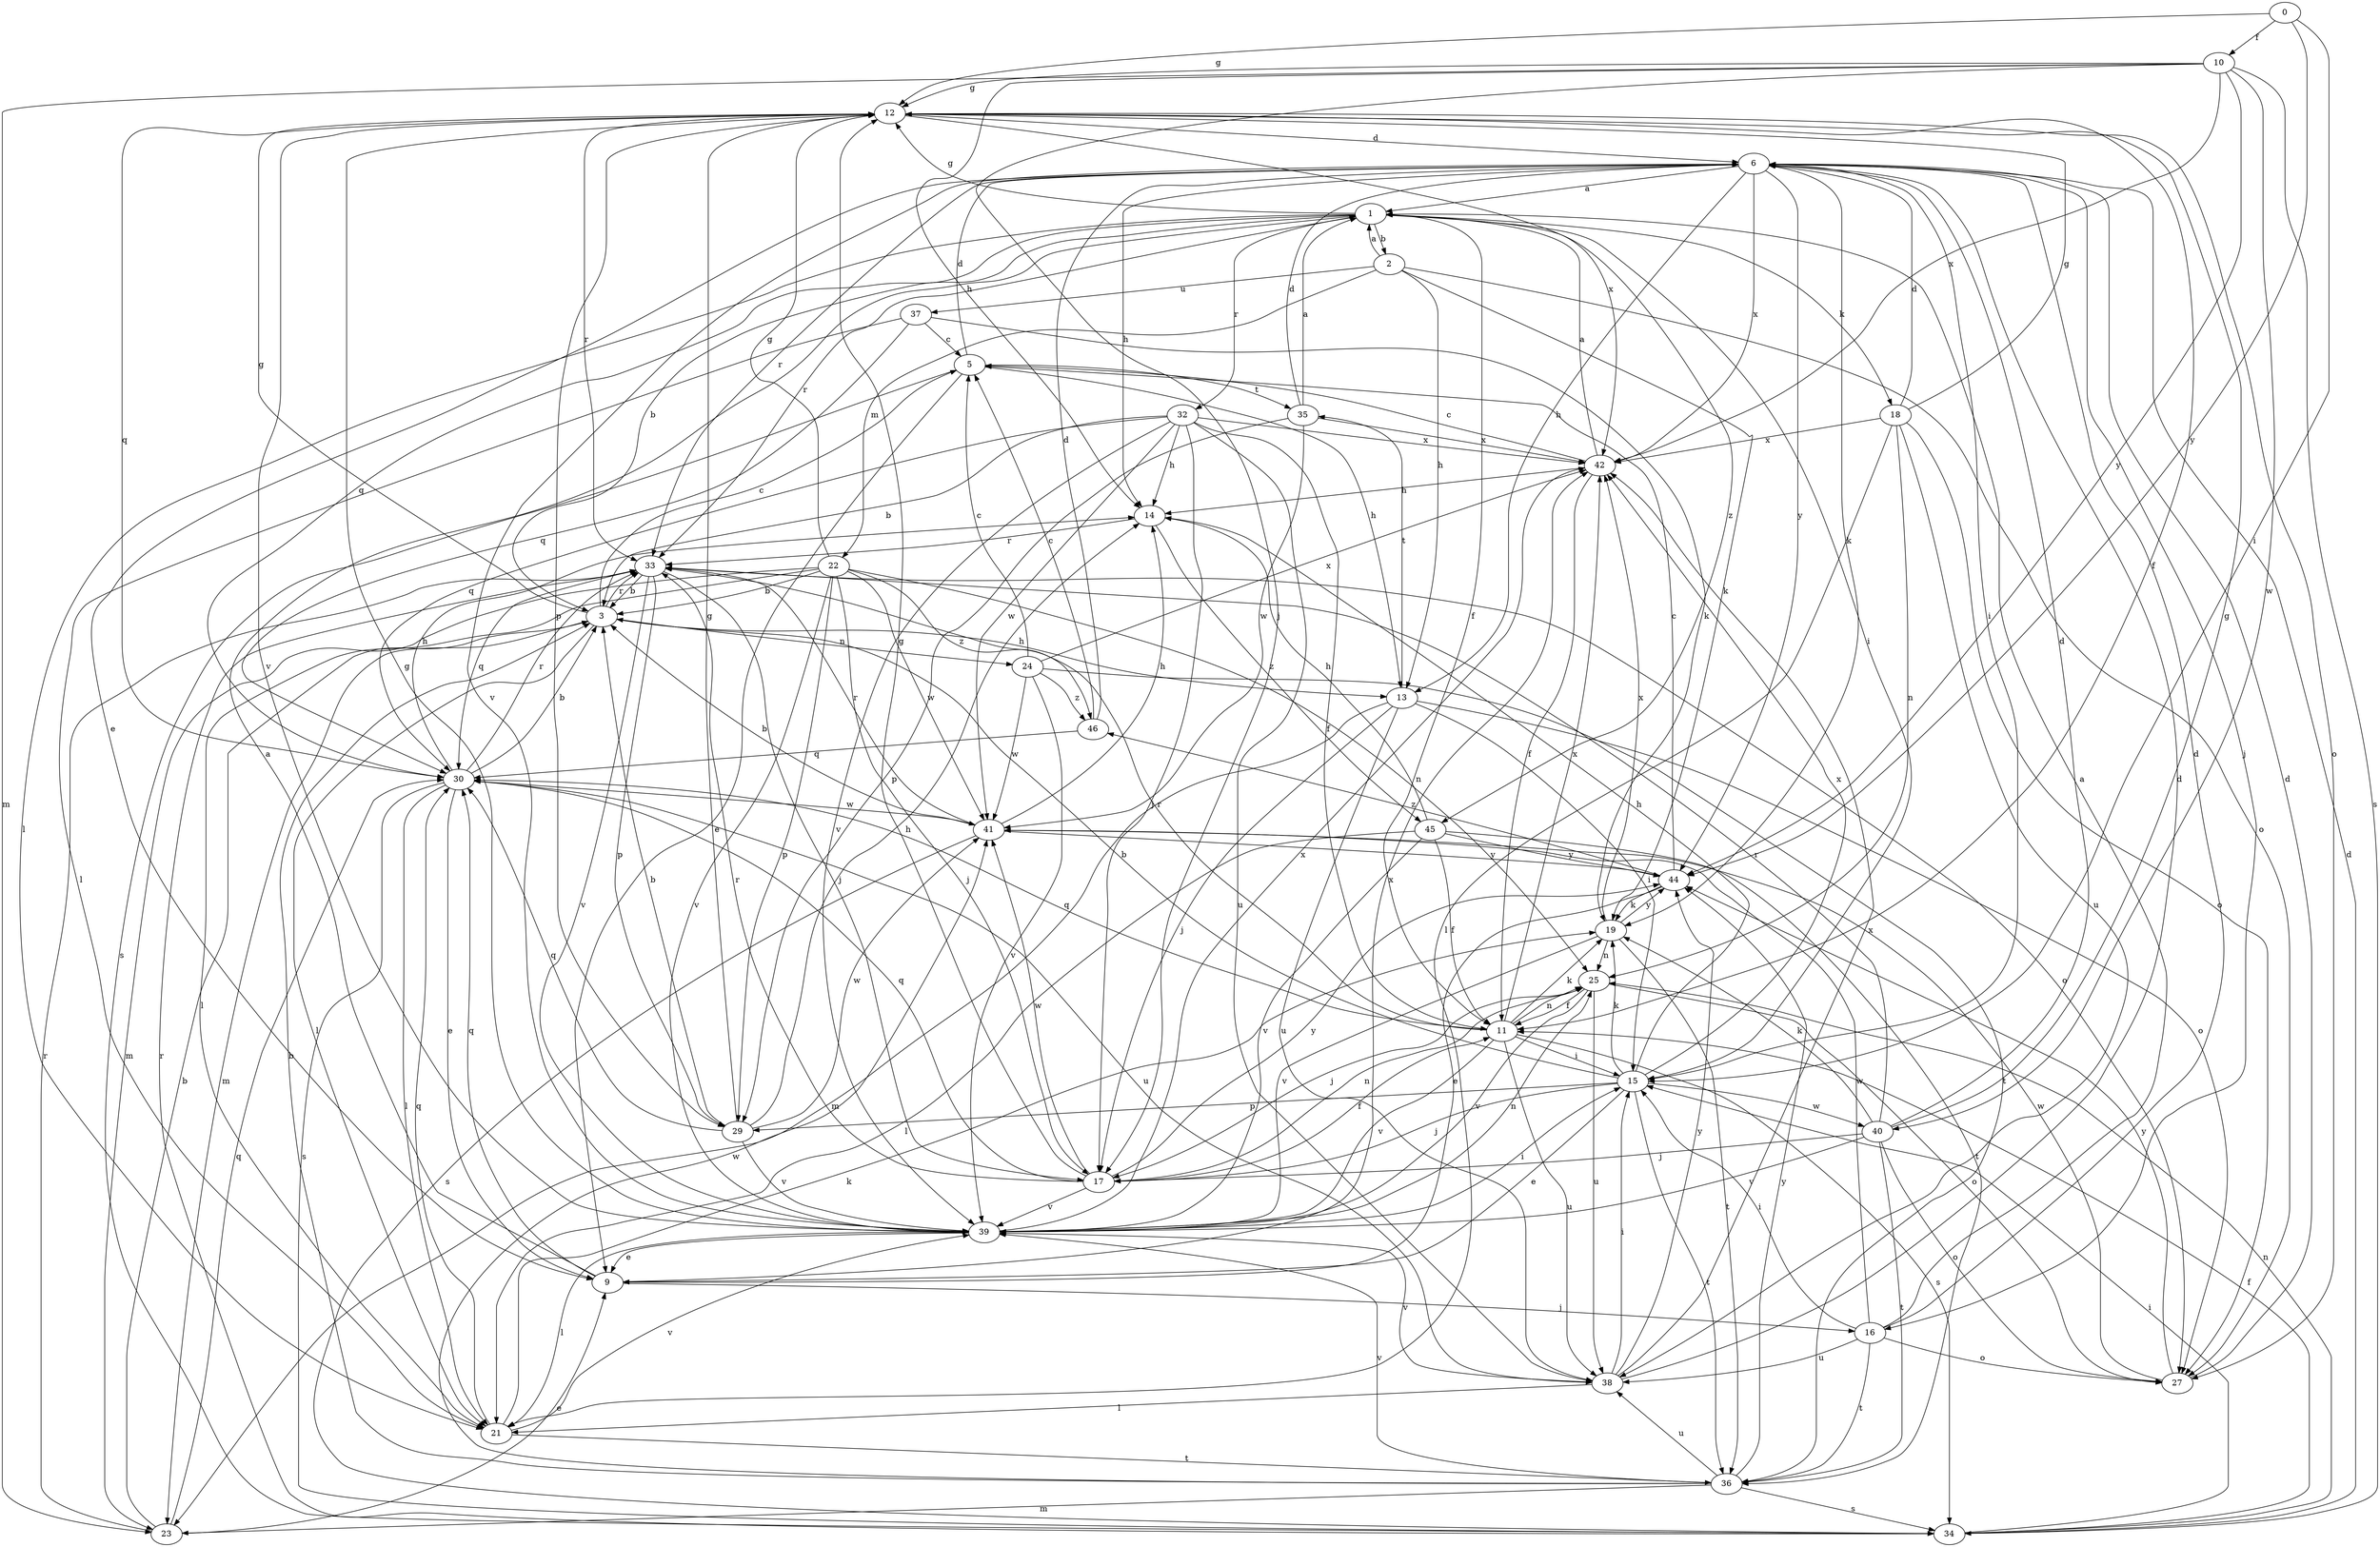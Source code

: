 strict digraph  {
0;
1;
2;
3;
5;
6;
9;
10;
11;
12;
13;
14;
15;
16;
17;
18;
19;
21;
22;
23;
24;
25;
27;
29;
30;
32;
33;
34;
35;
36;
37;
38;
39;
40;
41;
42;
44;
45;
46;
0 -> 10  [label=f];
0 -> 12  [label=g];
0 -> 15  [label=i];
0 -> 44  [label=y];
1 -> 2  [label=b];
1 -> 3  [label=b];
1 -> 11  [label=f];
1 -> 12  [label=g];
1 -> 15  [label=i];
1 -> 18  [label=k];
1 -> 21  [label=l];
1 -> 30  [label=q];
1 -> 32  [label=r];
1 -> 33  [label=r];
1 -> 45  [label=z];
2 -> 1  [label=a];
2 -> 13  [label=h];
2 -> 19  [label=k];
2 -> 22  [label=m];
2 -> 27  [label=o];
2 -> 37  [label=u];
3 -> 5  [label=c];
3 -> 12  [label=g];
3 -> 13  [label=h];
3 -> 21  [label=l];
3 -> 23  [label=m];
3 -> 24  [label=n];
3 -> 33  [label=r];
5 -> 6  [label=d];
5 -> 9  [label=e];
5 -> 13  [label=h];
5 -> 34  [label=s];
5 -> 35  [label=t];
6 -> 1  [label=a];
6 -> 9  [label=e];
6 -> 13  [label=h];
6 -> 14  [label=h];
6 -> 15  [label=i];
6 -> 16  [label=j];
6 -> 19  [label=k];
6 -> 33  [label=r];
6 -> 39  [label=v];
6 -> 42  [label=x];
6 -> 44  [label=y];
9 -> 1  [label=a];
9 -> 16  [label=j];
9 -> 30  [label=q];
9 -> 42  [label=x];
10 -> 12  [label=g];
10 -> 14  [label=h];
10 -> 17  [label=j];
10 -> 23  [label=m];
10 -> 34  [label=s];
10 -> 40  [label=w];
10 -> 42  [label=x];
10 -> 44  [label=y];
11 -> 15  [label=i];
11 -> 19  [label=k];
11 -> 25  [label=n];
11 -> 30  [label=q];
11 -> 33  [label=r];
11 -> 34  [label=s];
11 -> 38  [label=u];
11 -> 39  [label=v];
11 -> 42  [label=x];
12 -> 6  [label=d];
12 -> 11  [label=f];
12 -> 27  [label=o];
12 -> 29  [label=p];
12 -> 30  [label=q];
12 -> 33  [label=r];
12 -> 39  [label=v];
12 -> 42  [label=x];
13 -> 15  [label=i];
13 -> 17  [label=j];
13 -> 23  [label=m];
13 -> 27  [label=o];
13 -> 35  [label=t];
13 -> 38  [label=u];
14 -> 33  [label=r];
14 -> 45  [label=z];
15 -> 3  [label=b];
15 -> 9  [label=e];
15 -> 14  [label=h];
15 -> 17  [label=j];
15 -> 19  [label=k];
15 -> 29  [label=p];
15 -> 36  [label=t];
15 -> 40  [label=w];
15 -> 42  [label=x];
16 -> 1  [label=a];
16 -> 6  [label=d];
16 -> 15  [label=i];
16 -> 27  [label=o];
16 -> 36  [label=t];
16 -> 38  [label=u];
16 -> 41  [label=w];
17 -> 11  [label=f];
17 -> 12  [label=g];
17 -> 25  [label=n];
17 -> 30  [label=q];
17 -> 33  [label=r];
17 -> 39  [label=v];
17 -> 41  [label=w];
17 -> 44  [label=y];
18 -> 6  [label=d];
18 -> 12  [label=g];
18 -> 21  [label=l];
18 -> 25  [label=n];
18 -> 27  [label=o];
18 -> 38  [label=u];
18 -> 42  [label=x];
19 -> 25  [label=n];
19 -> 36  [label=t];
19 -> 39  [label=v];
19 -> 42  [label=x];
19 -> 44  [label=y];
21 -> 19  [label=k];
21 -> 30  [label=q];
21 -> 36  [label=t];
21 -> 39  [label=v];
22 -> 3  [label=b];
22 -> 12  [label=g];
22 -> 17  [label=j];
22 -> 21  [label=l];
22 -> 23  [label=m];
22 -> 25  [label=n];
22 -> 29  [label=p];
22 -> 39  [label=v];
22 -> 41  [label=w];
22 -> 46  [label=z];
23 -> 3  [label=b];
23 -> 9  [label=e];
23 -> 30  [label=q];
23 -> 33  [label=r];
24 -> 5  [label=c];
24 -> 36  [label=t];
24 -> 39  [label=v];
24 -> 41  [label=w];
24 -> 42  [label=x];
24 -> 46  [label=z];
25 -> 11  [label=f];
25 -> 17  [label=j];
25 -> 27  [label=o];
25 -> 38  [label=u];
25 -> 39  [label=v];
27 -> 6  [label=d];
27 -> 41  [label=w];
27 -> 44  [label=y];
29 -> 3  [label=b];
29 -> 12  [label=g];
29 -> 14  [label=h];
29 -> 30  [label=q];
29 -> 39  [label=v];
29 -> 41  [label=w];
30 -> 3  [label=b];
30 -> 9  [label=e];
30 -> 14  [label=h];
30 -> 21  [label=l];
30 -> 33  [label=r];
30 -> 34  [label=s];
30 -> 38  [label=u];
30 -> 41  [label=w];
32 -> 3  [label=b];
32 -> 11  [label=f];
32 -> 14  [label=h];
32 -> 17  [label=j];
32 -> 30  [label=q];
32 -> 38  [label=u];
32 -> 39  [label=v];
32 -> 41  [label=w];
32 -> 42  [label=x];
33 -> 3  [label=b];
33 -> 17  [label=j];
33 -> 27  [label=o];
33 -> 29  [label=p];
33 -> 30  [label=q];
33 -> 39  [label=v];
34 -> 6  [label=d];
34 -> 11  [label=f];
34 -> 15  [label=i];
34 -> 25  [label=n];
34 -> 33  [label=r];
35 -> 1  [label=a];
35 -> 6  [label=d];
35 -> 29  [label=p];
35 -> 41  [label=w];
35 -> 42  [label=x];
36 -> 3  [label=b];
36 -> 23  [label=m];
36 -> 34  [label=s];
36 -> 38  [label=u];
36 -> 39  [label=v];
36 -> 41  [label=w];
36 -> 44  [label=y];
37 -> 5  [label=c];
37 -> 19  [label=k];
37 -> 21  [label=l];
37 -> 30  [label=q];
38 -> 6  [label=d];
38 -> 15  [label=i];
38 -> 21  [label=l];
38 -> 39  [label=v];
38 -> 42  [label=x];
38 -> 44  [label=y];
39 -> 9  [label=e];
39 -> 12  [label=g];
39 -> 15  [label=i];
39 -> 21  [label=l];
39 -> 25  [label=n];
39 -> 42  [label=x];
40 -> 6  [label=d];
40 -> 12  [label=g];
40 -> 17  [label=j];
40 -> 19  [label=k];
40 -> 27  [label=o];
40 -> 33  [label=r];
40 -> 36  [label=t];
40 -> 39  [label=v];
41 -> 3  [label=b];
41 -> 14  [label=h];
41 -> 33  [label=r];
41 -> 34  [label=s];
41 -> 44  [label=y];
42 -> 1  [label=a];
42 -> 5  [label=c];
42 -> 11  [label=f];
42 -> 14  [label=h];
44 -> 5  [label=c];
44 -> 9  [label=e];
44 -> 19  [label=k];
44 -> 46  [label=z];
45 -> 11  [label=f];
45 -> 14  [label=h];
45 -> 21  [label=l];
45 -> 36  [label=t];
45 -> 39  [label=v];
45 -> 44  [label=y];
46 -> 5  [label=c];
46 -> 6  [label=d];
46 -> 30  [label=q];
}

